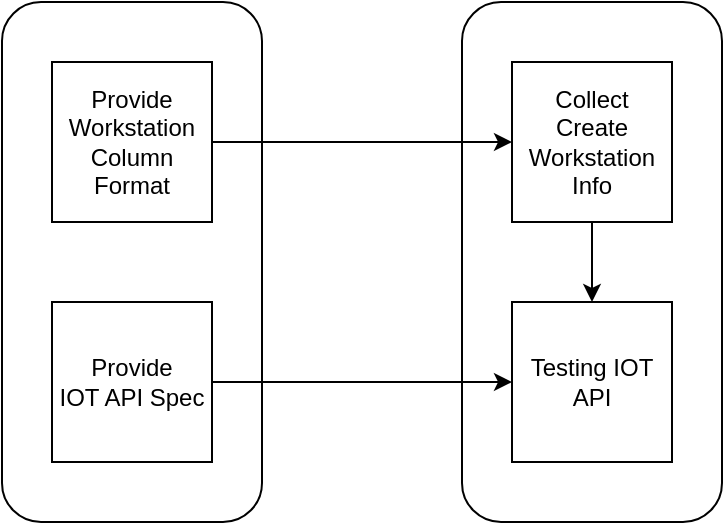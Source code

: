 <mxfile version="21.6.5" type="github">
  <diagram name="Page-1" id="JuzGIt5wktLAI_fdATW8">
    <mxGraphModel dx="1221" dy="736" grid="1" gridSize="10" guides="1" tooltips="1" connect="1" arrows="1" fold="1" page="1" pageScale="1" pageWidth="850" pageHeight="1100" math="0" shadow="0">
      <root>
        <mxCell id="0" />
        <mxCell id="1" parent="0" />
        <mxCell id="l_0abmTrKq_lJzUJJQYP-5" value="" style="rounded=1;whiteSpace=wrap;html=1;" vertex="1" parent="1">
          <mxGeometry x="425" y="270" width="130" height="260" as="geometry" />
        </mxCell>
        <mxCell id="l_0abmTrKq_lJzUJJQYP-4" value="" style="rounded=1;whiteSpace=wrap;html=1;" vertex="1" parent="1">
          <mxGeometry x="195" y="270" width="130" height="260" as="geometry" />
        </mxCell>
        <mxCell id="l_0abmTrKq_lJzUJJQYP-1" value="Collect&lt;br&gt;Create Workstation&lt;br&gt;Info" style="whiteSpace=wrap;html=1;aspect=fixed;" vertex="1" parent="1">
          <mxGeometry x="450" y="300" width="80" height="80" as="geometry" />
        </mxCell>
        <mxCell id="l_0abmTrKq_lJzUJJQYP-2" value="Provide&lt;br&gt;Workstation&lt;br&gt;Column Format" style="whiteSpace=wrap;html=1;aspect=fixed;" vertex="1" parent="1">
          <mxGeometry x="220" y="300" width="80" height="80" as="geometry" />
        </mxCell>
        <mxCell id="l_0abmTrKq_lJzUJJQYP-6" value="" style="endArrow=classic;html=1;rounded=0;exitX=1;exitY=0.5;exitDx=0;exitDy=0;entryX=0;entryY=0.5;entryDx=0;entryDy=0;" edge="1" parent="1" source="l_0abmTrKq_lJzUJJQYP-2" target="l_0abmTrKq_lJzUJJQYP-1">
          <mxGeometry width="50" height="50" relative="1" as="geometry">
            <mxPoint x="400" y="400" as="sourcePoint" />
            <mxPoint x="450" y="350" as="targetPoint" />
          </mxGeometry>
        </mxCell>
        <mxCell id="l_0abmTrKq_lJzUJJQYP-8" value="Provide&lt;br&gt;IOT API Spec" style="whiteSpace=wrap;html=1;aspect=fixed;" vertex="1" parent="1">
          <mxGeometry x="220" y="420" width="80" height="80" as="geometry" />
        </mxCell>
        <mxCell id="l_0abmTrKq_lJzUJJQYP-9" value="Testing IOT API" style="whiteSpace=wrap;html=1;aspect=fixed;" vertex="1" parent="1">
          <mxGeometry x="450" y="420" width="80" height="80" as="geometry" />
        </mxCell>
        <mxCell id="l_0abmTrKq_lJzUJJQYP-10" value="" style="endArrow=classic;html=1;rounded=0;exitX=1;exitY=0.5;exitDx=0;exitDy=0;entryX=0;entryY=0.5;entryDx=0;entryDy=0;" edge="1" parent="1" source="l_0abmTrKq_lJzUJJQYP-8" target="l_0abmTrKq_lJzUJJQYP-9">
          <mxGeometry width="50" height="50" relative="1" as="geometry">
            <mxPoint x="425" y="740" as="sourcePoint" />
            <mxPoint x="475" y="690" as="targetPoint" />
          </mxGeometry>
        </mxCell>
        <mxCell id="l_0abmTrKq_lJzUJJQYP-11" value="" style="endArrow=classic;html=1;rounded=0;exitX=0.5;exitY=1;exitDx=0;exitDy=0;entryX=0.5;entryY=0;entryDx=0;entryDy=0;" edge="1" parent="1" source="l_0abmTrKq_lJzUJJQYP-1" target="l_0abmTrKq_lJzUJJQYP-9">
          <mxGeometry width="50" height="50" relative="1" as="geometry">
            <mxPoint x="400" y="400" as="sourcePoint" />
            <mxPoint x="450" y="350" as="targetPoint" />
          </mxGeometry>
        </mxCell>
      </root>
    </mxGraphModel>
  </diagram>
</mxfile>
